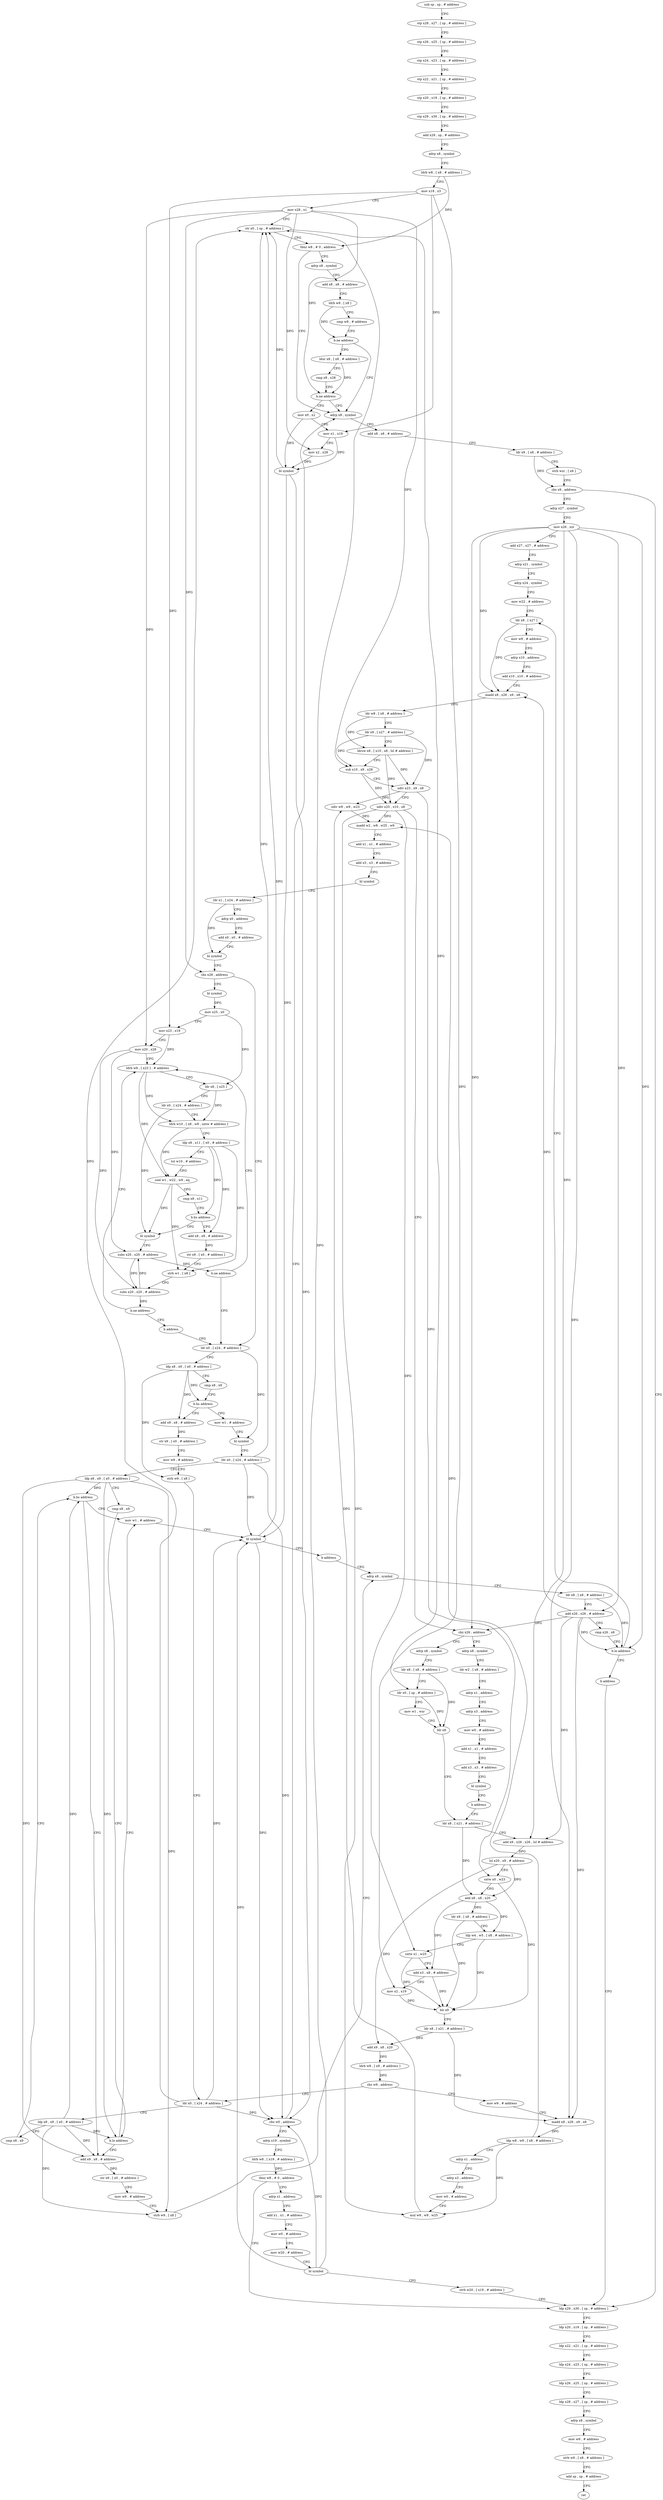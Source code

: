 digraph "func" {
"4213592" [label = "sub sp , sp , # address" ]
"4213596" [label = "stp x28 , x27 , [ sp , # address ]" ]
"4213600" [label = "stp x26 , x25 , [ sp , # address ]" ]
"4213604" [label = "stp x24 , x23 , [ sp , # address ]" ]
"4213608" [label = "stp x22 , x21 , [ sp , # address ]" ]
"4213612" [label = "stp x20 , x19 , [ sp , # address ]" ]
"4213616" [label = "stp x29 , x30 , [ sp , # address ]" ]
"4213620" [label = "add x29 , sp , # address" ]
"4213624" [label = "adrp x8 , symbol" ]
"4213628" [label = "ldrb w8 , [ x8 , # address ]" ]
"4213632" [label = "mov x19 , x3" ]
"4213636" [label = "mov x28 , x1" ]
"4213640" [label = "str x0 , [ sp , # address ]" ]
"4213644" [label = "tbnz w8 , # 0 , address" ]
"4213700" [label = "adrp x8 , symbol" ]
"4213648" [label = "adrp x8 , symbol" ]
"4213704" [label = "add x8 , x8 , # address" ]
"4213708" [label = "ldr x9 , [ x8 , # address ]" ]
"4213712" [label = "strb wzr , [ x8 ]" ]
"4213716" [label = "cbz x9 , address" ]
"4214224" [label = "ldp x29 , x30 , [ sp , # address ]" ]
"4213720" [label = "adrp x27 , symbol" ]
"4213652" [label = "add x8 , x8 , # address" ]
"4213656" [label = "ldrb w9 , [ x8 ]" ]
"4213660" [label = "cmp w9 , # address" ]
"4213664" [label = "b.ne address" ]
"4213668" [label = "ldur x8 , [ x8 , # address ]" ]
"4214228" [label = "ldp x20 , x19 , [ sp , # address ]" ]
"4214232" [label = "ldp x22 , x21 , [ sp , # address ]" ]
"4214236" [label = "ldp x24 , x23 , [ sp , # address ]" ]
"4214240" [label = "ldp x26 , x25 , [ sp , # address ]" ]
"4214244" [label = "ldp x28 , x27 , [ sp , # address ]" ]
"4214248" [label = "adrp x8 , symbol" ]
"4214252" [label = "mov w9 , # address" ]
"4214256" [label = "strb w9 , [ x8 , # address ]" ]
"4214260" [label = "add sp , sp , # address" ]
"4214264" [label = "ret" ]
"4213724" [label = "mov x26 , xzr" ]
"4213728" [label = "add x27 , x27 , # address" ]
"4213732" [label = "adrp x21 , symbol" ]
"4213736" [label = "adrp x24 , symbol" ]
"4213740" [label = "mov w22 , # address" ]
"4213744" [label = "ldr x8 , [ x27 ]" ]
"4213672" [label = "cmp x8 , x28" ]
"4213676" [label = "b.ne address" ]
"4213680" [label = "mov x0 , x2" ]
"4213828" [label = "adrp x8 , symbol" ]
"4213832" [label = "ldr x8 , [ x8 , # address ]" ]
"4213836" [label = "ldr x0 , [ sp , # address ]" ]
"4213840" [label = "mov w1 , wzr" ]
"4213844" [label = "blr x8" ]
"4213848" [label = "ldr x8 , [ x21 , # address ]" ]
"4213792" [label = "adrp x8 , symbol" ]
"4213796" [label = "ldr w2 , [ x8 , # address ]" ]
"4213800" [label = "adrp x1 , address" ]
"4213804" [label = "adrp x3 , address" ]
"4213808" [label = "mov w0 , # address" ]
"4213812" [label = "add x1 , x1 , # address" ]
"4213816" [label = "add x3 , x3 , # address" ]
"4213820" [label = "bl symbol" ]
"4213824" [label = "b address" ]
"4213684" [label = "mov x1 , x19" ]
"4213688" [label = "mov x2 , x28" ]
"4213692" [label = "bl symbol" ]
"4213696" [label = "cbz w0 , address" ]
"4214188" [label = "adrp x19 , symbol" ]
"4214096" [label = "ldr x0 , [ x24 , # address ]" ]
"4214100" [label = "ldp x8 , x9 , [ x0 , # address ]" ]
"4214104" [label = "cmp x8 , x9" ]
"4214108" [label = "b.hs address" ]
"4214176" [label = "mov w1 , # address" ]
"4214112" [label = "add x9 , x8 , # address" ]
"4213908" [label = "mov w9 , # address" ]
"4213912" [label = "madd x8 , x26 , x9 , x8" ]
"4213916" [label = "ldp w8 , w9 , [ x8 , # address ]" ]
"4213920" [label = "adrp x1 , address" ]
"4213924" [label = "adrp x3 , address" ]
"4213928" [label = "mov w0 , # address" ]
"4213932" [label = "mul w9 , w9 , w25" ]
"4213936" [label = "sdiv w9 , w9 , w23" ]
"4213940" [label = "madd w2 , w8 , w25 , w9" ]
"4213944" [label = "add x1 , x1 , # address" ]
"4213948" [label = "add x3 , x3 , # address" ]
"4213952" [label = "bl symbol" ]
"4213956" [label = "ldr x1 , [ x24 , # address ]" ]
"4213960" [label = "adrp x0 , address" ]
"4213964" [label = "add x0 , x0 , # address" ]
"4213968" [label = "bl symbol" ]
"4213972" [label = "cbz x28 , address" ]
"4214064" [label = "ldr x0 , [ x24 , # address ]" ]
"4213976" [label = "bl symbol" ]
"4213852" [label = "add x9 , x26 , x26 , lsl # address" ]
"4213856" [label = "lsl x20 , x9 , # address" ]
"4213860" [label = "sxtw x0 , w23" ]
"4213864" [label = "add x8 , x8 , x20" ]
"4213868" [label = "ldr x9 , [ x8 , # address ]" ]
"4213872" [label = "ldp w4 , w5 , [ x8 , # address ]" ]
"4213876" [label = "sxtw x1 , w25" ]
"4213880" [label = "add x3 , x8 , # address" ]
"4213884" [label = "mov x2 , x19" ]
"4213888" [label = "blr x9" ]
"4213892" [label = "ldr x8 , [ x21 , # address ]" ]
"4213896" [label = "add x9 , x8 , x20" ]
"4213900" [label = "ldrb w9 , [ x9 , # address ]" ]
"4213904" [label = "cbz w9 , address" ]
"4214192" [label = "ldrb w8 , [ x19 , # address ]" ]
"4214196" [label = "tbnz w8 , # 0 , address" ]
"4214200" [label = "adrp x1 , address" ]
"4214180" [label = "bl symbol" ]
"4214184" [label = "b address" ]
"4214128" [label = "adrp x8 , symbol" ]
"4214116" [label = "str x9 , [ x0 , # address ]" ]
"4214120" [label = "mov w9 , # address" ]
"4214124" [label = "strb w9 , [ x8 ]" ]
"4214068" [label = "ldp x8 , x9 , [ x0 , # address ]" ]
"4214072" [label = "cmp x8 , x9" ]
"4214076" [label = "b.hs address" ]
"4214152" [label = "mov w1 , # address" ]
"4214080" [label = "add x9 , x8 , # address" ]
"4213980" [label = "mov x25 , x0" ]
"4213984" [label = "mov x23 , x19" ]
"4213988" [label = "mov x20 , x28" ]
"4213992" [label = "ldrb w9 , [ x23 ] , # address" ]
"4214204" [label = "add x1 , x1 , # address" ]
"4214208" [label = "mov w0 , # address" ]
"4214212" [label = "mov w20 , # address" ]
"4214216" [label = "bl symbol" ]
"4214220" [label = "strb w20 , [ x19 , # address ]" ]
"4214132" [label = "ldr x8 , [ x8 , # address ]" ]
"4214136" [label = "add x26 , x26 , # address" ]
"4214140" [label = "cmp x26 , x8" ]
"4214144" [label = "b.lo address" ]
"4214148" [label = "b address" ]
"4213748" [label = "mov w9 , # address" ]
"4213752" [label = "adrp x10 , address" ]
"4213756" [label = "add x10 , x10 , # address" ]
"4213760" [label = "madd x8 , x26 , x9 , x8" ]
"4213764" [label = "ldr w8 , [ x8 , # address ]" ]
"4213768" [label = "ldr x9 , [ x27 , # address ]" ]
"4213772" [label = "ldrsw x8 , [ x10 , x8 , lsl # address ]" ]
"4213776" [label = "sub x10 , x9 , x28" ]
"4213780" [label = "udiv x23 , x9 , x8" ]
"4213784" [label = "udiv x25 , x10 , x8" ]
"4213788" [label = "cbz x26 , address" ]
"4214156" [label = "bl symbol" ]
"4214160" [label = "ldr x0 , [ x24 , # address ]" ]
"4214164" [label = "ldp x8 , x9 , [ x0 , # address ]" ]
"4214168" [label = "cmp x8 , x9" ]
"4214172" [label = "b.lo address" ]
"4214084" [label = "str x9 , [ x0 , # address ]" ]
"4214088" [label = "mov w9 , # address" ]
"4214092" [label = "strb w9 , [ x8 ]" ]
"4214052" [label = "bl symbol" ]
"4214056" [label = "subs x20 , x20 , # address" ]
"4214060" [label = "b.ne address" ]
"4214028" [label = "add x9 , x8 , # address" ]
"4214032" [label = "str x9 , [ x0 , # address ]" ]
"4214036" [label = "strb w1 , [ x8 ]" ]
"4214040" [label = "subs x20 , x20 , # address" ]
"4214044" [label = "b.ne address" ]
"4214048" [label = "b address" ]
"4213996" [label = "ldr x8 , [ x25 ]" ]
"4214000" [label = "ldr x0 , [ x24 , # address ]" ]
"4214004" [label = "ldrh w10 , [ x8 , w9 , uxtw # address ]" ]
"4214008" [label = "ldp x8 , x11 , [ x0 , # address ]" ]
"4214012" [label = "tst w10 , # address" ]
"4214016" [label = "csel w1 , w22 , w9 , eq" ]
"4214020" [label = "cmp x8 , x11" ]
"4214024" [label = "b.hs address" ]
"4213592" -> "4213596" [ label = "CFG" ]
"4213596" -> "4213600" [ label = "CFG" ]
"4213600" -> "4213604" [ label = "CFG" ]
"4213604" -> "4213608" [ label = "CFG" ]
"4213608" -> "4213612" [ label = "CFG" ]
"4213612" -> "4213616" [ label = "CFG" ]
"4213616" -> "4213620" [ label = "CFG" ]
"4213620" -> "4213624" [ label = "CFG" ]
"4213624" -> "4213628" [ label = "CFG" ]
"4213628" -> "4213632" [ label = "CFG" ]
"4213628" -> "4213644" [ label = "DFG" ]
"4213632" -> "4213636" [ label = "CFG" ]
"4213632" -> "4213684" [ label = "DFG" ]
"4213632" -> "4213884" [ label = "DFG" ]
"4213632" -> "4213984" [ label = "DFG" ]
"4213636" -> "4213640" [ label = "CFG" ]
"4213636" -> "4213676" [ label = "DFG" ]
"4213636" -> "4213776" [ label = "DFG" ]
"4213636" -> "4213688" [ label = "DFG" ]
"4213636" -> "4213972" [ label = "DFG" ]
"4213636" -> "4213988" [ label = "DFG" ]
"4213640" -> "4213644" [ label = "CFG" ]
"4213640" -> "4213836" [ label = "DFG" ]
"4213644" -> "4213700" [ label = "CFG" ]
"4213644" -> "4213648" [ label = "CFG" ]
"4213700" -> "4213704" [ label = "CFG" ]
"4213648" -> "4213652" [ label = "CFG" ]
"4213704" -> "4213708" [ label = "CFG" ]
"4213708" -> "4213712" [ label = "CFG" ]
"4213708" -> "4213716" [ label = "DFG" ]
"4213712" -> "4213716" [ label = "CFG" ]
"4213716" -> "4214224" [ label = "CFG" ]
"4213716" -> "4213720" [ label = "CFG" ]
"4214224" -> "4214228" [ label = "CFG" ]
"4213720" -> "4213724" [ label = "CFG" ]
"4213652" -> "4213656" [ label = "CFG" ]
"4213656" -> "4213660" [ label = "CFG" ]
"4213656" -> "4213664" [ label = "DFG" ]
"4213660" -> "4213664" [ label = "CFG" ]
"4213664" -> "4213700" [ label = "CFG" ]
"4213664" -> "4213668" [ label = "CFG" ]
"4213668" -> "4213672" [ label = "CFG" ]
"4213668" -> "4213676" [ label = "DFG" ]
"4214228" -> "4214232" [ label = "CFG" ]
"4214232" -> "4214236" [ label = "CFG" ]
"4214236" -> "4214240" [ label = "CFG" ]
"4214240" -> "4214244" [ label = "CFG" ]
"4214244" -> "4214248" [ label = "CFG" ]
"4214248" -> "4214252" [ label = "CFG" ]
"4214252" -> "4214256" [ label = "CFG" ]
"4214256" -> "4214260" [ label = "CFG" ]
"4214260" -> "4214264" [ label = "CFG" ]
"4213724" -> "4213728" [ label = "CFG" ]
"4213724" -> "4213760" [ label = "DFG" ]
"4213724" -> "4213788" [ label = "DFG" ]
"4213724" -> "4213852" [ label = "DFG" ]
"4213724" -> "4213912" [ label = "DFG" ]
"4213724" -> "4214136" [ label = "DFG" ]
"4213724" -> "4214144" [ label = "DFG" ]
"4213728" -> "4213732" [ label = "CFG" ]
"4213732" -> "4213736" [ label = "CFG" ]
"4213736" -> "4213740" [ label = "CFG" ]
"4213740" -> "4213744" [ label = "CFG" ]
"4213744" -> "4213748" [ label = "CFG" ]
"4213744" -> "4213760" [ label = "DFG" ]
"4213672" -> "4213676" [ label = "CFG" ]
"4213676" -> "4213700" [ label = "CFG" ]
"4213676" -> "4213680" [ label = "CFG" ]
"4213680" -> "4213684" [ label = "CFG" ]
"4213680" -> "4213692" [ label = "DFG" ]
"4213828" -> "4213832" [ label = "CFG" ]
"4213832" -> "4213836" [ label = "CFG" ]
"4213832" -> "4213844" [ label = "DFG" ]
"4213836" -> "4213840" [ label = "CFG" ]
"4213836" -> "4213844" [ label = "DFG" ]
"4213840" -> "4213844" [ label = "CFG" ]
"4213844" -> "4213848" [ label = "CFG" ]
"4213848" -> "4213852" [ label = "CFG" ]
"4213848" -> "4213864" [ label = "DFG" ]
"4213792" -> "4213796" [ label = "CFG" ]
"4213796" -> "4213800" [ label = "CFG" ]
"4213800" -> "4213804" [ label = "CFG" ]
"4213804" -> "4213808" [ label = "CFG" ]
"4213808" -> "4213812" [ label = "CFG" ]
"4213812" -> "4213816" [ label = "CFG" ]
"4213816" -> "4213820" [ label = "CFG" ]
"4213820" -> "4213824" [ label = "CFG" ]
"4213824" -> "4213848" [ label = "CFG" ]
"4213684" -> "4213688" [ label = "CFG" ]
"4213684" -> "4213692" [ label = "DFG" ]
"4213688" -> "4213692" [ label = "DFG" ]
"4213692" -> "4213696" [ label = "DFG" ]
"4213692" -> "4213640" [ label = "DFG" ]
"4213692" -> "4214180" [ label = "DFG" ]
"4213696" -> "4214188" [ label = "CFG" ]
"4213696" -> "4213700" [ label = "CFG" ]
"4214188" -> "4214192" [ label = "CFG" ]
"4214096" -> "4214100" [ label = "CFG" ]
"4214096" -> "4213640" [ label = "DFG" ]
"4214096" -> "4213696" [ label = "DFG" ]
"4214096" -> "4214180" [ label = "DFG" ]
"4214100" -> "4214104" [ label = "CFG" ]
"4214100" -> "4214108" [ label = "DFG" ]
"4214100" -> "4214112" [ label = "DFG" ]
"4214100" -> "4214124" [ label = "DFG" ]
"4214100" -> "4214172" [ label = "DFG" ]
"4214104" -> "4214108" [ label = "CFG" ]
"4214108" -> "4214176" [ label = "CFG" ]
"4214108" -> "4214112" [ label = "CFG" ]
"4214176" -> "4214180" [ label = "CFG" ]
"4214112" -> "4214116" [ label = "DFG" ]
"4213908" -> "4213912" [ label = "CFG" ]
"4213912" -> "4213916" [ label = "DFG" ]
"4213916" -> "4213920" [ label = "CFG" ]
"4213916" -> "4213940" [ label = "DFG" ]
"4213916" -> "4213932" [ label = "DFG" ]
"4213920" -> "4213924" [ label = "CFG" ]
"4213924" -> "4213928" [ label = "CFG" ]
"4213928" -> "4213932" [ label = "CFG" ]
"4213932" -> "4213936" [ label = "DFG" ]
"4213936" -> "4213940" [ label = "DFG" ]
"4213940" -> "4213944" [ label = "CFG" ]
"4213944" -> "4213948" [ label = "CFG" ]
"4213948" -> "4213952" [ label = "CFG" ]
"4213952" -> "4213956" [ label = "CFG" ]
"4213956" -> "4213960" [ label = "CFG" ]
"4213956" -> "4213968" [ label = "DFG" ]
"4213960" -> "4213964" [ label = "CFG" ]
"4213964" -> "4213968" [ label = "CFG" ]
"4213968" -> "4213972" [ label = "CFG" ]
"4213972" -> "4214064" [ label = "CFG" ]
"4213972" -> "4213976" [ label = "CFG" ]
"4214064" -> "4214068" [ label = "CFG" ]
"4214064" -> "4214156" [ label = "DFG" ]
"4213976" -> "4213980" [ label = "DFG" ]
"4213852" -> "4213856" [ label = "DFG" ]
"4213856" -> "4213860" [ label = "CFG" ]
"4213856" -> "4213864" [ label = "DFG" ]
"4213856" -> "4213896" [ label = "DFG" ]
"4213860" -> "4213864" [ label = "CFG" ]
"4213860" -> "4213888" [ label = "DFG" ]
"4213864" -> "4213868" [ label = "DFG" ]
"4213864" -> "4213872" [ label = "DFG" ]
"4213864" -> "4213880" [ label = "DFG" ]
"4213868" -> "4213872" [ label = "CFG" ]
"4213868" -> "4213888" [ label = "DFG" ]
"4213872" -> "4213876" [ label = "CFG" ]
"4213872" -> "4213888" [ label = "DFG" ]
"4213876" -> "4213880" [ label = "CFG" ]
"4213876" -> "4213888" [ label = "DFG" ]
"4213880" -> "4213884" [ label = "CFG" ]
"4213880" -> "4213888" [ label = "DFG" ]
"4213884" -> "4213888" [ label = "DFG" ]
"4213888" -> "4213892" [ label = "CFG" ]
"4213892" -> "4213896" [ label = "DFG" ]
"4213892" -> "4213912" [ label = "DFG" ]
"4213896" -> "4213900" [ label = "DFG" ]
"4213900" -> "4213904" [ label = "DFG" ]
"4213904" -> "4214096" [ label = "CFG" ]
"4213904" -> "4213908" [ label = "CFG" ]
"4214192" -> "4214196" [ label = "DFG" ]
"4214196" -> "4214224" [ label = "CFG" ]
"4214196" -> "4214200" [ label = "CFG" ]
"4214200" -> "4214204" [ label = "CFG" ]
"4214180" -> "4214184" [ label = "CFG" ]
"4214180" -> "4213640" [ label = "DFG" ]
"4214180" -> "4213696" [ label = "DFG" ]
"4214184" -> "4214128" [ label = "CFG" ]
"4214128" -> "4214132" [ label = "CFG" ]
"4214116" -> "4214120" [ label = "CFG" ]
"4214120" -> "4214124" [ label = "CFG" ]
"4214124" -> "4214128" [ label = "CFG" ]
"4214068" -> "4214072" [ label = "CFG" ]
"4214068" -> "4214076" [ label = "DFG" ]
"4214068" -> "4214080" [ label = "DFG" ]
"4214068" -> "4214092" [ label = "DFG" ]
"4214072" -> "4214076" [ label = "CFG" ]
"4214076" -> "4214152" [ label = "CFG" ]
"4214076" -> "4214080" [ label = "CFG" ]
"4214152" -> "4214156" [ label = "CFG" ]
"4214080" -> "4214084" [ label = "DFG" ]
"4213980" -> "4213984" [ label = "CFG" ]
"4213980" -> "4213996" [ label = "DFG" ]
"4213984" -> "4213988" [ label = "CFG" ]
"4213984" -> "4213992" [ label = "DFG" ]
"4213988" -> "4213992" [ label = "CFG" ]
"4213988" -> "4214056" [ label = "DFG" ]
"4213988" -> "4214040" [ label = "DFG" ]
"4213992" -> "4213996" [ label = "CFG" ]
"4213992" -> "4214004" [ label = "DFG" ]
"4213992" -> "4214016" [ label = "DFG" ]
"4214204" -> "4214208" [ label = "CFG" ]
"4214208" -> "4214212" [ label = "CFG" ]
"4214212" -> "4214216" [ label = "CFG" ]
"4214216" -> "4214220" [ label = "CFG" ]
"4214216" -> "4213640" [ label = "DFG" ]
"4214216" -> "4213696" [ label = "DFG" ]
"4214216" -> "4214180" [ label = "DFG" ]
"4214220" -> "4214224" [ label = "CFG" ]
"4214132" -> "4214136" [ label = "CFG" ]
"4214132" -> "4214144" [ label = "DFG" ]
"4214136" -> "4214140" [ label = "CFG" ]
"4214136" -> "4213760" [ label = "DFG" ]
"4214136" -> "4213788" [ label = "DFG" ]
"4214136" -> "4213852" [ label = "DFG" ]
"4214136" -> "4213912" [ label = "DFG" ]
"4214136" -> "4214144" [ label = "DFG" ]
"4214140" -> "4214144" [ label = "CFG" ]
"4214144" -> "4213744" [ label = "CFG" ]
"4214144" -> "4214148" [ label = "CFG" ]
"4214148" -> "4214224" [ label = "CFG" ]
"4213748" -> "4213752" [ label = "CFG" ]
"4213752" -> "4213756" [ label = "CFG" ]
"4213756" -> "4213760" [ label = "CFG" ]
"4213760" -> "4213764" [ label = "DFG" ]
"4213764" -> "4213768" [ label = "CFG" ]
"4213764" -> "4213772" [ label = "DFG" ]
"4213768" -> "4213772" [ label = "CFG" ]
"4213768" -> "4213776" [ label = "DFG" ]
"4213768" -> "4213780" [ label = "DFG" ]
"4213772" -> "4213776" [ label = "CFG" ]
"4213772" -> "4213780" [ label = "DFG" ]
"4213772" -> "4213784" [ label = "DFG" ]
"4213776" -> "4213780" [ label = "CFG" ]
"4213776" -> "4213784" [ label = "DFG" ]
"4213780" -> "4213784" [ label = "CFG" ]
"4213780" -> "4213860" [ label = "DFG" ]
"4213780" -> "4213936" [ label = "DFG" ]
"4213784" -> "4213788" [ label = "CFG" ]
"4213784" -> "4213876" [ label = "DFG" ]
"4213784" -> "4213932" [ label = "DFG" ]
"4213784" -> "4213940" [ label = "DFG" ]
"4213788" -> "4213828" [ label = "CFG" ]
"4213788" -> "4213792" [ label = "CFG" ]
"4214156" -> "4214160" [ label = "CFG" ]
"4214160" -> "4214164" [ label = "CFG" ]
"4214160" -> "4213640" [ label = "DFG" ]
"4214160" -> "4213696" [ label = "DFG" ]
"4214160" -> "4214180" [ label = "DFG" ]
"4214164" -> "4214168" [ label = "CFG" ]
"4214164" -> "4214112" [ label = "DFG" ]
"4214164" -> "4214124" [ label = "DFG" ]
"4214164" -> "4214108" [ label = "DFG" ]
"4214164" -> "4214172" [ label = "DFG" ]
"4214168" -> "4214172" [ label = "CFG" ]
"4214172" -> "4214112" [ label = "CFG" ]
"4214172" -> "4214176" [ label = "CFG" ]
"4214084" -> "4214088" [ label = "CFG" ]
"4214088" -> "4214092" [ label = "CFG" ]
"4214092" -> "4214096" [ label = "CFG" ]
"4214052" -> "4214056" [ label = "CFG" ]
"4214056" -> "4214060" [ label = "DFG" ]
"4214056" -> "4214040" [ label = "DFG" ]
"4214060" -> "4213992" [ label = "CFG" ]
"4214060" -> "4214064" [ label = "CFG" ]
"4214028" -> "4214032" [ label = "DFG" ]
"4214032" -> "4214036" [ label = "CFG" ]
"4214036" -> "4214040" [ label = "CFG" ]
"4214040" -> "4214044" [ label = "DFG" ]
"4214040" -> "4214056" [ label = "DFG" ]
"4214044" -> "4213992" [ label = "CFG" ]
"4214044" -> "4214048" [ label = "CFG" ]
"4214048" -> "4214064" [ label = "CFG" ]
"4213996" -> "4214000" [ label = "CFG" ]
"4213996" -> "4214004" [ label = "DFG" ]
"4214000" -> "4214004" [ label = "CFG" ]
"4214000" -> "4214052" [ label = "DFG" ]
"4214004" -> "4214008" [ label = "CFG" ]
"4214004" -> "4214016" [ label = "DFG" ]
"4214008" -> "4214012" [ label = "CFG" ]
"4214008" -> "4214024" [ label = "DFG" ]
"4214008" -> "4214028" [ label = "DFG" ]
"4214008" -> "4214036" [ label = "DFG" ]
"4214012" -> "4214016" [ label = "CFG" ]
"4214016" -> "4214020" [ label = "CFG" ]
"4214016" -> "4214052" [ label = "DFG" ]
"4214016" -> "4214036" [ label = "DFG" ]
"4214020" -> "4214024" [ label = "CFG" ]
"4214024" -> "4214052" [ label = "CFG" ]
"4214024" -> "4214028" [ label = "CFG" ]
}
